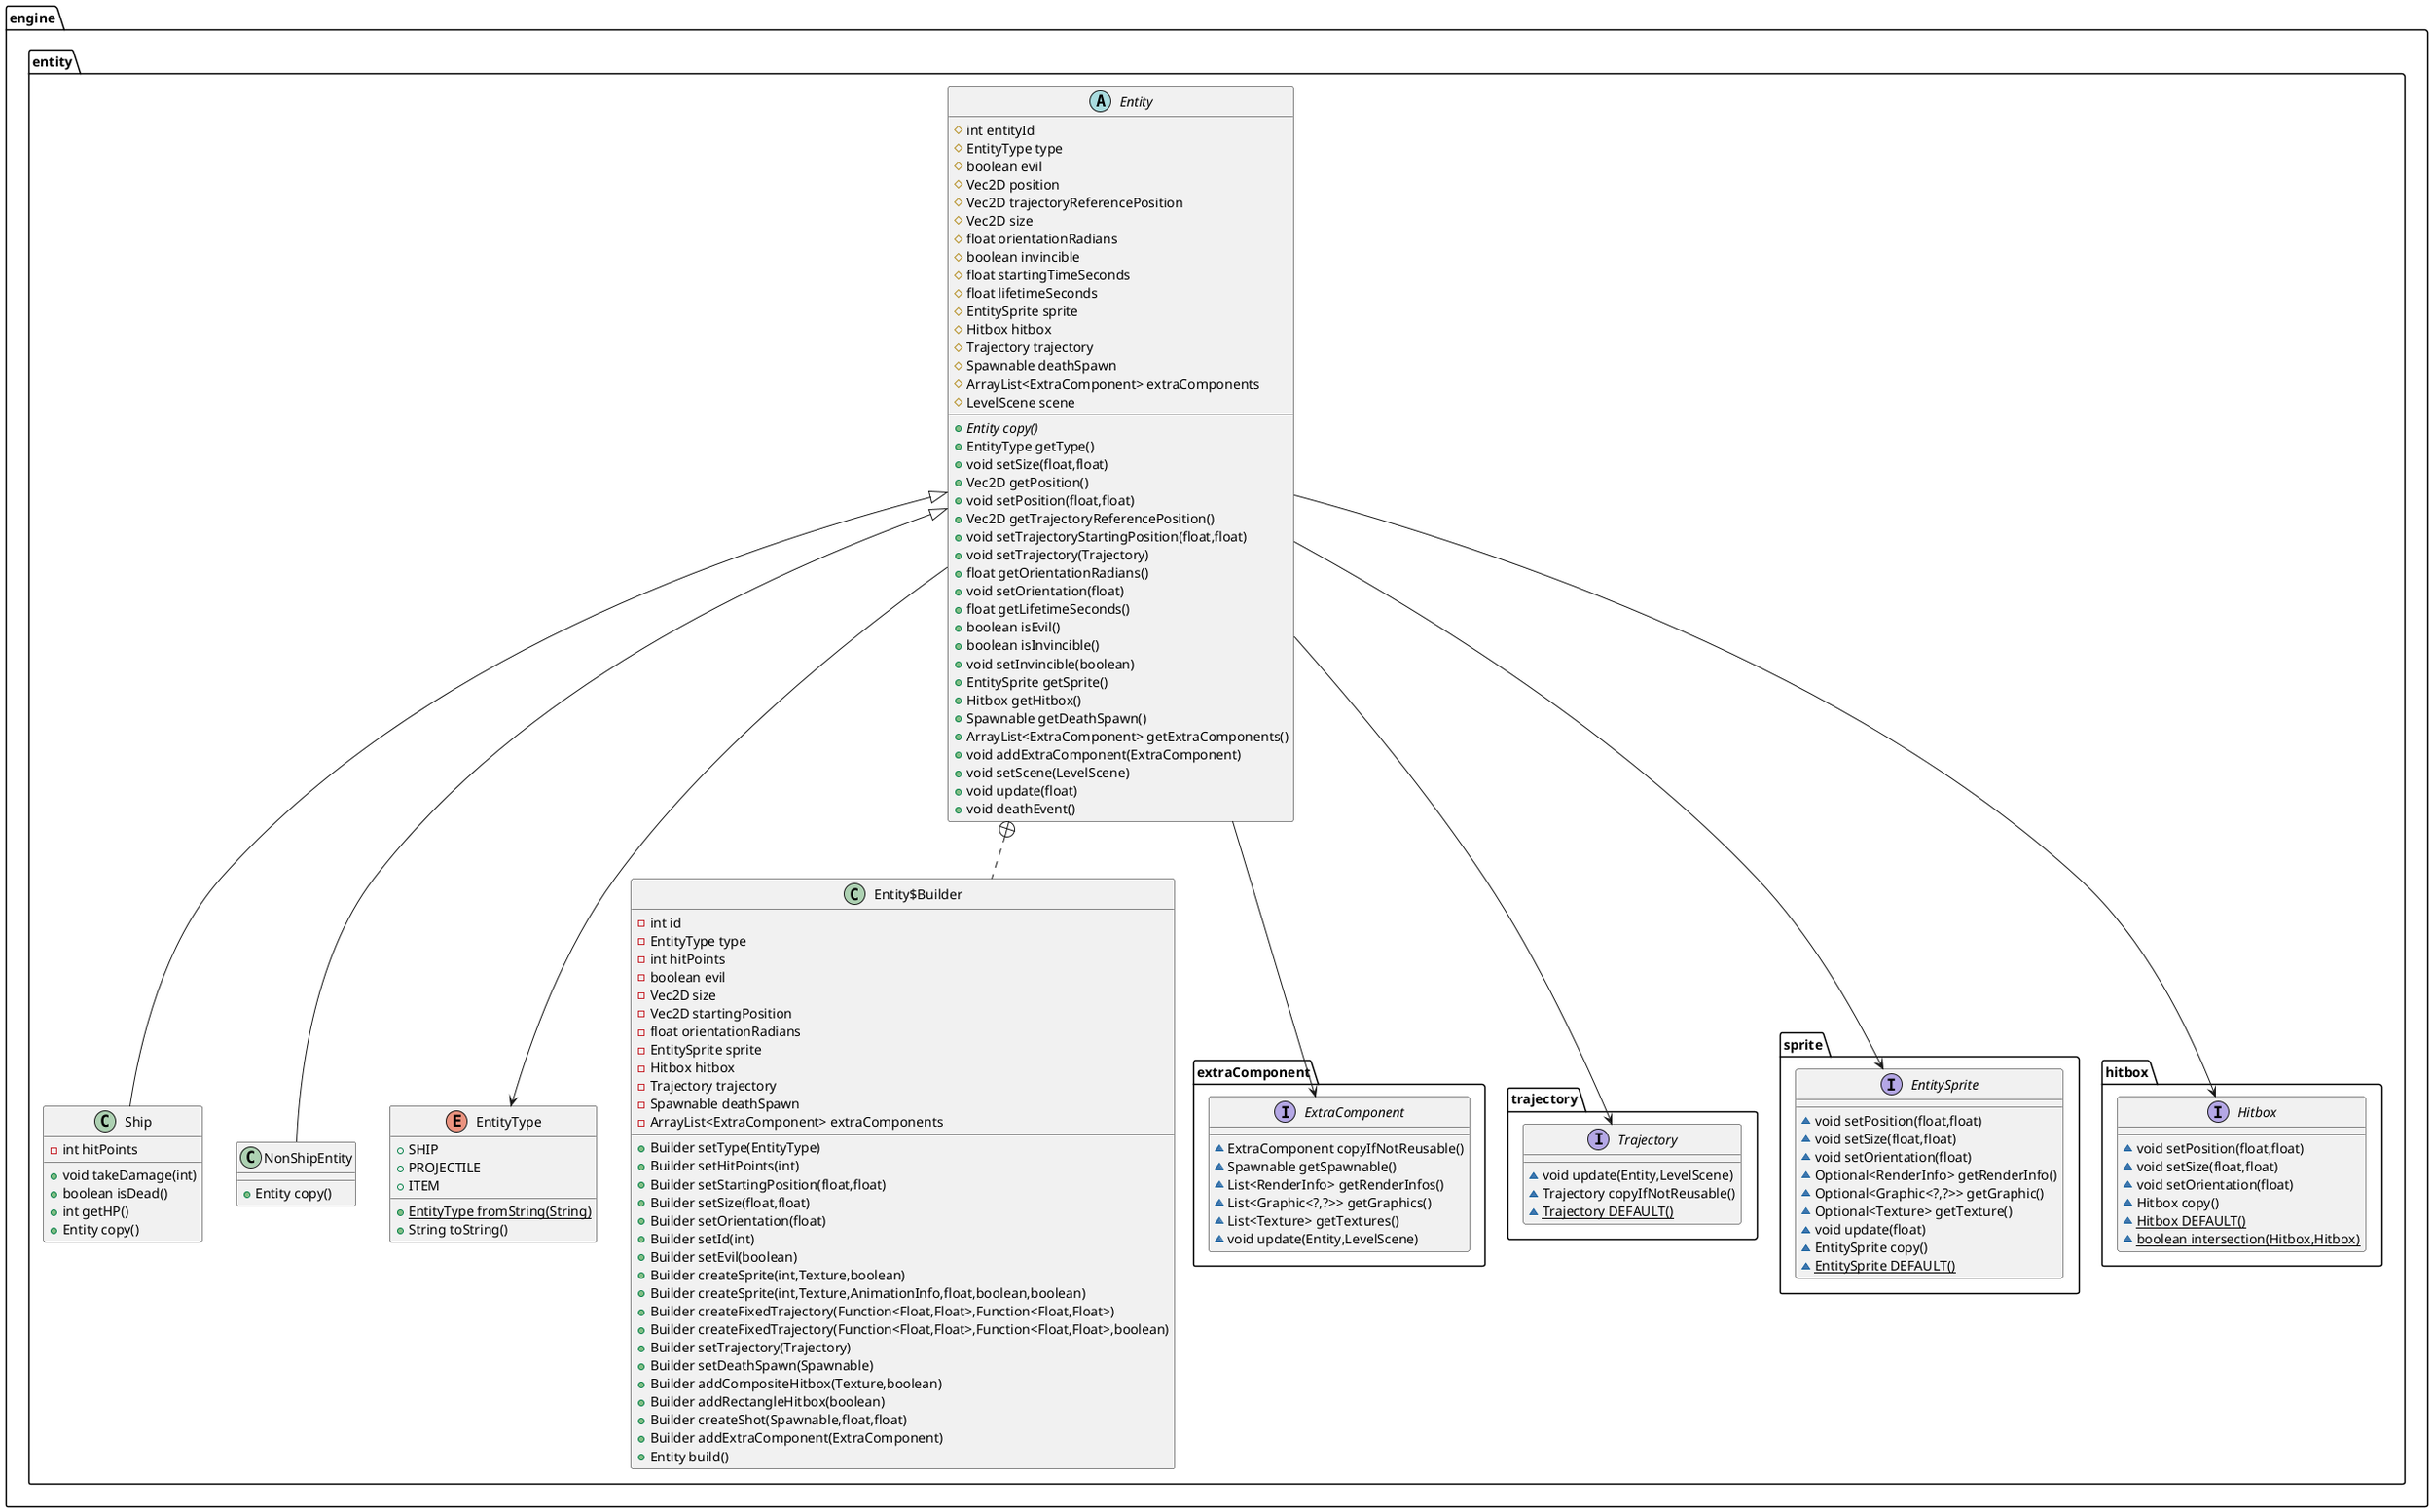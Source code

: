 @startuml
interface engine.entity.extraComponent.ExtraComponent {
~ ExtraComponent copyIfNotReusable()
~ Spawnable getSpawnable()
~ List<RenderInfo> getRenderInfos()
~ List<Graphic<?,?>> getGraphics()
~ List<Texture> getTextures()
~ void update(Entity,LevelScene)
}

interface engine.entity.trajectory.Trajectory {
~ void update(Entity,LevelScene)
~ Trajectory copyIfNotReusable()
~ {static} Trajectory DEFAULT()
}

interface engine.entity.sprite.EntitySprite {
~ void setPosition(float,float)
~ void setSize(float,float)
~ void setOrientation(float)
~ Optional<RenderInfo> getRenderInfo()
~ Optional<Graphic<?,?>> getGraphic()
~ Optional<Texture> getTexture()
~ void update(float)
~ EntitySprite copy()
~ {static} EntitySprite DEFAULT()
}

class engine.entity.Ship {
- int hitPoints
+ void takeDamage(int)
+ boolean isDead()
+ int getHP()
+ Entity copy()
}


class engine.entity.NonShipEntity {
+ Entity copy()
}

enum engine.entity.EntityType {
+  SHIP
+  PROJECTILE
+  ITEM
+ {static} EntityType fromString(String)
+ String toString()
}


interface engine.entity.hitbox.Hitbox {
~ void setPosition(float,float)
~ void setSize(float,float)
~ void setOrientation(float)
~ Hitbox copy()
~ {static} Hitbox DEFAULT()
~ {static} boolean intersection(Hitbox,Hitbox)
}

abstract class engine.entity.Entity {
# int entityId
# EntityType type
# boolean evil
# Vec2D position
# Vec2D trajectoryReferencePosition
# Vec2D size
# float orientationRadians
# boolean invincible
# float startingTimeSeconds
# float lifetimeSeconds
# EntitySprite sprite
# Hitbox hitbox
# Trajectory trajectory
# Spawnable deathSpawn
# ArrayList<ExtraComponent> extraComponents
# LevelScene scene
+ {abstract}Entity copy()
+ EntityType getType()
+ void setSize(float,float)
+ Vec2D getPosition()
+ void setPosition(float,float)
+ Vec2D getTrajectoryReferencePosition()
+ void setTrajectoryStartingPosition(float,float)
+ void setTrajectory(Trajectory)
+ float getOrientationRadians()
+ void setOrientation(float)
+ float getLifetimeSeconds()
+ boolean isEvil()
+ boolean isInvincible()
+ void setInvincible(boolean)
+ EntitySprite getSprite()
+ Hitbox getHitbox()
+ Spawnable getDeathSpawn()
+ ArrayList<ExtraComponent> getExtraComponents()
+ void addExtraComponent(ExtraComponent)
+ void setScene(LevelScene)
+ void update(float)
+ void deathEvent()
}


class engine.entity.Entity$Builder {
- int id
- EntityType type
- int hitPoints
- boolean evil
- Vec2D size
- Vec2D startingPosition
- float orientationRadians
- EntitySprite sprite
- Hitbox hitbox
- Trajectory trajectory
- Spawnable deathSpawn
- ArrayList<ExtraComponent> extraComponents
+ Builder setType(EntityType)
+ Builder setHitPoints(int)
+ Builder setStartingPosition(float,float)
+ Builder setSize(float,float)
+ Builder setOrientation(float)
+ Builder setId(int)
+ Builder setEvil(boolean)
+ Builder createSprite(int,Texture,boolean)
+ Builder createSprite(int,Texture,AnimationInfo,float,boolean,boolean)
+ Builder createFixedTrajectory(Function<Float,Float>,Function<Float,Float>)
+ Builder createFixedTrajectory(Function<Float,Float>,Function<Float,Float>,boolean)
+ Builder setTrajectory(Trajectory)
+ Builder setDeathSpawn(Spawnable)
+ Builder addCompositeHitbox(Texture,boolean)
+ Builder addRectangleHitbox(boolean)
+ Builder createShot(Spawnable,float,float)
+ Builder addExtraComponent(ExtraComponent)
+ Entity build()
}




engine.entity.Entity <|-- engine.entity.Ship
engine.entity.Entity <|-- engine.entity.NonShipEntity
engine.entity.Entity +.. engine.entity.Entity$Builder
engine.entity.Entity --> engine.entity.EntityType
engine.entity.Entity --> engine.entity.hitbox.Hitbox
engine.entity.Entity --> engine.entity.sprite.EntitySprite
engine.entity.Entity --> engine.entity.trajectory.Trajectory
engine.entity.Entity --> engine.entity.extraComponent.ExtraComponent
@enduml